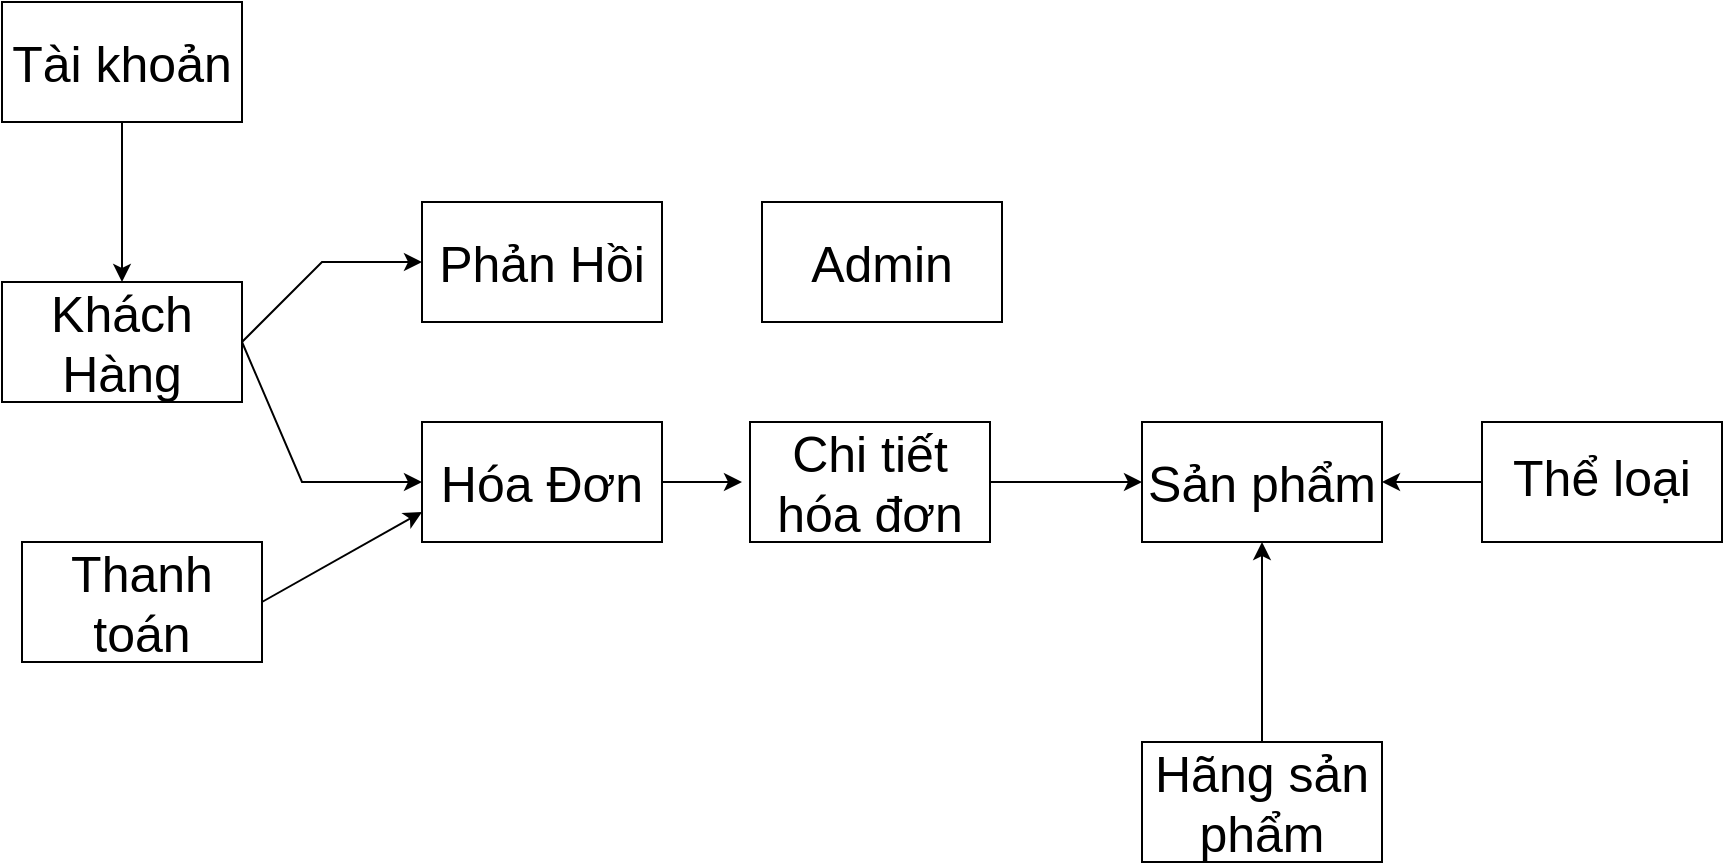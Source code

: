 <mxfile version="21.3.2" type="github">
  <diagram name="Trang-1" id="knjpKhg8sWJ3hfBEtHH8">
    <mxGraphModel dx="1050" dy="541" grid="1" gridSize="10" guides="1" tooltips="1" connect="1" arrows="1" fold="1" page="1" pageScale="1" pageWidth="827" pageHeight="1169" math="0" shadow="0">
      <root>
        <mxCell id="0" />
        <mxCell id="1" parent="0" />
        <mxCell id="8rAURwCgx6c8hySZoHGA-28" style="edgeStyle=orthogonalEdgeStyle;rounded=0;orthogonalLoop=1;jettySize=auto;html=1;exitX=0.5;exitY=1;exitDx=0;exitDy=0;" parent="1" edge="1">
          <mxGeometry relative="1" as="geometry">
            <mxPoint x="380" y="432" as="sourcePoint" />
            <mxPoint x="380" y="432" as="targetPoint" />
          </mxGeometry>
        </mxCell>
        <mxCell id="btXaHjkok7c6q4Emed-C-1" value="&lt;p style=&quot;line-height: 140%;&quot;&gt;&lt;font style=&quot;font-size: 25px;&quot;&gt;Thể loại&lt;/font&gt;&lt;/p&gt;" style="rounded=0;whiteSpace=wrap;html=1;" parent="1" vertex="1">
          <mxGeometry x="780" y="250" width="120" height="60" as="geometry" />
        </mxCell>
        <mxCell id="btXaHjkok7c6q4Emed-C-2" value="&lt;font style=&quot;font-size: 25px;&quot;&gt;Sản phẩm&lt;/font&gt;" style="rounded=0;whiteSpace=wrap;html=1;" parent="1" vertex="1">
          <mxGeometry x="610" y="250" width="120" height="60" as="geometry" />
        </mxCell>
        <mxCell id="btXaHjkok7c6q4Emed-C-4" value="&lt;font style=&quot;font-size: 25px;&quot;&gt;Khách Hàng&lt;/font&gt;" style="rounded=0;whiteSpace=wrap;html=1;" parent="1" vertex="1">
          <mxGeometry x="40" y="180" width="120" height="60" as="geometry" />
        </mxCell>
        <mxCell id="btXaHjkok7c6q4Emed-C-5" value="&lt;font style=&quot;font-size: 25px;&quot;&gt;Admin&lt;/font&gt;" style="rounded=0;whiteSpace=wrap;html=1;" parent="1" vertex="1">
          <mxGeometry x="420" y="140" width="120" height="60" as="geometry" />
        </mxCell>
        <mxCell id="btXaHjkok7c6q4Emed-C-6" value="&lt;font style=&quot;font-size: 25px;&quot;&gt;Phản Hồi&lt;/font&gt;" style="rounded=0;whiteSpace=wrap;html=1;" parent="1" vertex="1">
          <mxGeometry x="250" y="140" width="120" height="60" as="geometry" />
        </mxCell>
        <mxCell id="btXaHjkok7c6q4Emed-C-8" value="" style="endArrow=classic;html=1;rounded=0;exitX=1;exitY=0.5;exitDx=0;exitDy=0;entryX=0;entryY=0.5;entryDx=0;entryDy=0;" parent="1" source="btXaHjkok7c6q4Emed-C-4" target="btXaHjkok7c6q4Emed-C-6" edge="1">
          <mxGeometry width="50" height="50" relative="1" as="geometry">
            <mxPoint x="390" y="160" as="sourcePoint" />
            <mxPoint x="440" y="110" as="targetPoint" />
            <Array as="points">
              <mxPoint x="200" y="170" />
            </Array>
          </mxGeometry>
        </mxCell>
        <mxCell id="btXaHjkok7c6q4Emed-C-9" value="&lt;font style=&quot;font-size: 25px;&quot;&gt;Hóa Đơn&lt;/font&gt;" style="rounded=0;whiteSpace=wrap;html=1;" parent="1" vertex="1">
          <mxGeometry x="250" y="250" width="120" height="60" as="geometry" />
        </mxCell>
        <mxCell id="btXaHjkok7c6q4Emed-C-10" value="" style="endArrow=classic;html=1;rounded=0;exitX=1;exitY=0.5;exitDx=0;exitDy=0;" parent="1" source="btXaHjkok7c6q4Emed-C-9" edge="1">
          <mxGeometry width="50" height="50" relative="1" as="geometry">
            <mxPoint x="390" y="340" as="sourcePoint" />
            <mxPoint x="410" y="280" as="targetPoint" />
          </mxGeometry>
        </mxCell>
        <mxCell id="btXaHjkok7c6q4Emed-C-12" value="&lt;font style=&quot;font-size: 25px;&quot;&gt;Chi tiết hóa đơn&lt;/font&gt;" style="rounded=0;whiteSpace=wrap;html=1;" parent="1" vertex="1">
          <mxGeometry x="414" y="250" width="120" height="60" as="geometry" />
        </mxCell>
        <mxCell id="btXaHjkok7c6q4Emed-C-13" value="" style="endArrow=classic;html=1;rounded=0;entryX=0;entryY=0.5;entryDx=0;entryDy=0;" parent="1" target="btXaHjkok7c6q4Emed-C-2" edge="1">
          <mxGeometry width="50" height="50" relative="1" as="geometry">
            <mxPoint x="534" y="280" as="sourcePoint" />
            <mxPoint x="584" y="230" as="targetPoint" />
          </mxGeometry>
        </mxCell>
        <mxCell id="btXaHjkok7c6q4Emed-C-14" value="" style="endArrow=classic;html=1;rounded=0;exitX=1;exitY=0.5;exitDx=0;exitDy=0;entryX=0;entryY=0.5;entryDx=0;entryDy=0;" parent="1" source="btXaHjkok7c6q4Emed-C-4" target="btXaHjkok7c6q4Emed-C-9" edge="1">
          <mxGeometry width="50" height="50" relative="1" as="geometry">
            <mxPoint x="390" y="320" as="sourcePoint" />
            <mxPoint x="440" y="270" as="targetPoint" />
            <Array as="points">
              <mxPoint x="190" y="280" />
            </Array>
          </mxGeometry>
        </mxCell>
        <mxCell id="btXaHjkok7c6q4Emed-C-15" value="&lt;font style=&quot;font-size: 25px;&quot;&gt;Thanh toán&lt;/font&gt;" style="rounded=0;whiteSpace=wrap;html=1;" parent="1" vertex="1">
          <mxGeometry x="50" y="310" width="120" height="60" as="geometry" />
        </mxCell>
        <mxCell id="btXaHjkok7c6q4Emed-C-17" value="" style="endArrow=classic;html=1;rounded=0;entryX=0;entryY=0.75;entryDx=0;entryDy=0;" parent="1" target="btXaHjkok7c6q4Emed-C-9" edge="1">
          <mxGeometry width="50" height="50" relative="1" as="geometry">
            <mxPoint x="170" y="340" as="sourcePoint" />
            <mxPoint x="220" y="290" as="targetPoint" />
          </mxGeometry>
        </mxCell>
        <mxCell id="btXaHjkok7c6q4Emed-C-18" value="" style="endArrow=classic;html=1;rounded=0;exitX=0;exitY=0.5;exitDx=0;exitDy=0;entryX=1;entryY=0.5;entryDx=0;entryDy=0;" parent="1" source="btXaHjkok7c6q4Emed-C-1" target="btXaHjkok7c6q4Emed-C-2" edge="1">
          <mxGeometry width="50" height="50" relative="1" as="geometry">
            <mxPoint x="390" y="300" as="sourcePoint" />
            <mxPoint x="440" y="250" as="targetPoint" />
          </mxGeometry>
        </mxCell>
        <mxCell id="v8O41no8v_M_O1IThIHW-1" value="&lt;font style=&quot;font-size: 25px;&quot;&gt;Tài khoản&lt;/font&gt;" style="rounded=0;whiteSpace=wrap;html=1;" parent="1" vertex="1">
          <mxGeometry x="40" y="40" width="120" height="60" as="geometry" />
        </mxCell>
        <mxCell id="v8O41no8v_M_O1IThIHW-2" value="" style="endArrow=classic;html=1;rounded=0;exitX=0.5;exitY=1;exitDx=0;exitDy=0;entryX=0.5;entryY=0;entryDx=0;entryDy=0;" parent="1" source="v8O41no8v_M_O1IThIHW-1" target="btXaHjkok7c6q4Emed-C-4" edge="1">
          <mxGeometry width="50" height="50" relative="1" as="geometry">
            <mxPoint x="420" y="310" as="sourcePoint" />
            <mxPoint x="470" y="260" as="targetPoint" />
          </mxGeometry>
        </mxCell>
        <mxCell id="v8O41no8v_M_O1IThIHW-4" value="&lt;font style=&quot;font-size: 25px;&quot;&gt;Hãng sản phẩm&lt;/font&gt;" style="rounded=0;whiteSpace=wrap;html=1;" parent="1" vertex="1">
          <mxGeometry x="610" y="410" width="120" height="60" as="geometry" />
        </mxCell>
        <mxCell id="v8O41no8v_M_O1IThIHW-6" value="" style="endArrow=classic;html=1;rounded=0;entryX=0.5;entryY=1;entryDx=0;entryDy=0;exitX=0.5;exitY=0;exitDx=0;exitDy=0;" parent="1" source="v8O41no8v_M_O1IThIHW-4" target="btXaHjkok7c6q4Emed-C-2" edge="1">
          <mxGeometry width="50" height="50" relative="1" as="geometry">
            <mxPoint x="650" y="410" as="sourcePoint" />
            <mxPoint x="700" y="360" as="targetPoint" />
          </mxGeometry>
        </mxCell>
      </root>
    </mxGraphModel>
  </diagram>
</mxfile>
